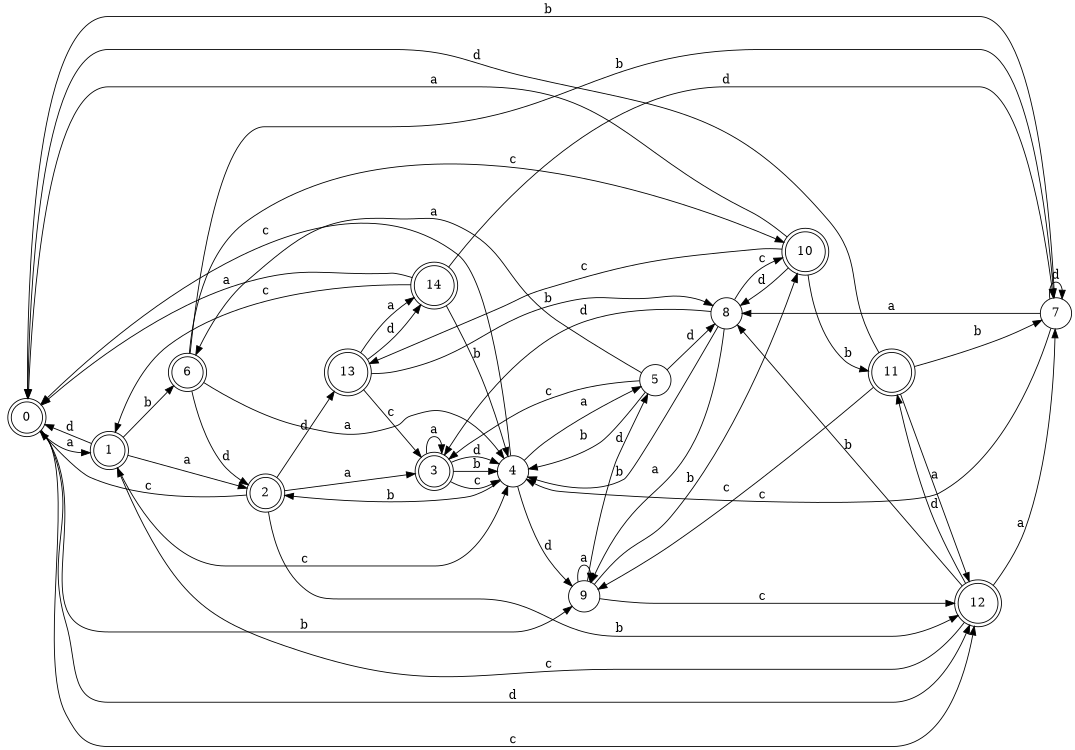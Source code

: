 digraph n12_7 {
__start0 [label="" shape="none"];

rankdir=LR;
size="8,5";

s0 [style="rounded,filled", color="black", fillcolor="white" shape="doublecircle", label="0"];
s1 [style="rounded,filled", color="black", fillcolor="white" shape="doublecircle", label="1"];
s2 [style="rounded,filled", color="black", fillcolor="white" shape="doublecircle", label="2"];
s3 [style="rounded,filled", color="black", fillcolor="white" shape="doublecircle", label="3"];
s4 [style="filled", color="black", fillcolor="white" shape="circle", label="4"];
s5 [style="filled", color="black", fillcolor="white" shape="circle", label="5"];
s6 [style="rounded,filled", color="black", fillcolor="white" shape="doublecircle", label="6"];
s7 [style="filled", color="black", fillcolor="white" shape="circle", label="7"];
s8 [style="filled", color="black", fillcolor="white" shape="circle", label="8"];
s9 [style="filled", color="black", fillcolor="white" shape="circle", label="9"];
s10 [style="rounded,filled", color="black", fillcolor="white" shape="doublecircle", label="10"];
s11 [style="rounded,filled", color="black", fillcolor="white" shape="doublecircle", label="11"];
s12 [style="rounded,filled", color="black", fillcolor="white" shape="doublecircle", label="12"];
s13 [style="rounded,filled", color="black", fillcolor="white" shape="doublecircle", label="13"];
s14 [style="rounded,filled", color="black", fillcolor="white" shape="doublecircle", label="14"];
s0 -> s1 [label="a"];
s0 -> s9 [label="b"];
s0 -> s12 [label="c"];
s0 -> s12 [label="d"];
s1 -> s2 [label="a"];
s1 -> s6 [label="b"];
s1 -> s4 [label="c"];
s1 -> s0 [label="d"];
s2 -> s3 [label="a"];
s2 -> s12 [label="b"];
s2 -> s0 [label="c"];
s2 -> s13 [label="d"];
s3 -> s3 [label="a"];
s3 -> s4 [label="b"];
s3 -> s4 [label="c"];
s3 -> s4 [label="d"];
s4 -> s5 [label="a"];
s4 -> s2 [label="b"];
s4 -> s0 [label="c"];
s4 -> s9 [label="d"];
s5 -> s6 [label="a"];
s5 -> s4 [label="b"];
s5 -> s3 [label="c"];
s5 -> s8 [label="d"];
s6 -> s4 [label="a"];
s6 -> s7 [label="b"];
s6 -> s10 [label="c"];
s6 -> s2 [label="d"];
s7 -> s8 [label="a"];
s7 -> s0 [label="b"];
s7 -> s4 [label="c"];
s7 -> s7 [label="d"];
s8 -> s9 [label="a"];
s8 -> s4 [label="b"];
s8 -> s10 [label="c"];
s8 -> s3 [label="d"];
s9 -> s9 [label="a"];
s9 -> s10 [label="b"];
s9 -> s12 [label="c"];
s9 -> s5 [label="d"];
s10 -> s0 [label="a"];
s10 -> s11 [label="b"];
s10 -> s13 [label="c"];
s10 -> s8 [label="d"];
s11 -> s12 [label="a"];
s11 -> s7 [label="b"];
s11 -> s9 [label="c"];
s11 -> s0 [label="d"];
s12 -> s7 [label="a"];
s12 -> s8 [label="b"];
s12 -> s1 [label="c"];
s12 -> s11 [label="d"];
s13 -> s14 [label="a"];
s13 -> s8 [label="b"];
s13 -> s3 [label="c"];
s13 -> s14 [label="d"];
s14 -> s0 [label="a"];
s14 -> s4 [label="b"];
s14 -> s1 [label="c"];
s14 -> s7 [label="d"];

}